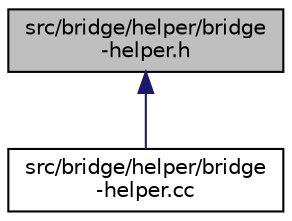 digraph "src/bridge/helper/bridge-helper.h"
{
 // LATEX_PDF_SIZE
  edge [fontname="Helvetica",fontsize="10",labelfontname="Helvetica",labelfontsize="10"];
  node [fontname="Helvetica",fontsize="10",shape=record];
  Node1 [label="src/bridge/helper/bridge\l-helper.h",height=0.2,width=0.4,color="black", fillcolor="grey75", style="filled", fontcolor="black",tooltip="ns3::BridgeHelper declaration."];
  Node1 -> Node2 [dir="back",color="midnightblue",fontsize="10",style="solid",fontname="Helvetica"];
  Node2 [label="src/bridge/helper/bridge\l-helper.cc",height=0.2,width=0.4,color="black", fillcolor="white", style="filled",URL="$bridge-helper_8cc.html",tooltip=" "];
}
